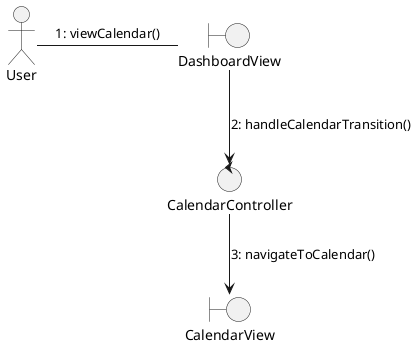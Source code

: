 @startuml CalendarTransitionSequence

actor User
boundary DashboardView
control CalendarController
boundary CalendarView

User - DashboardView : 1: viewCalendar()
DashboardView --> CalendarController : 2: handleCalendarTransition()
CalendarController --> CalendarView : 3: navigateToCalendar()

@enduml
